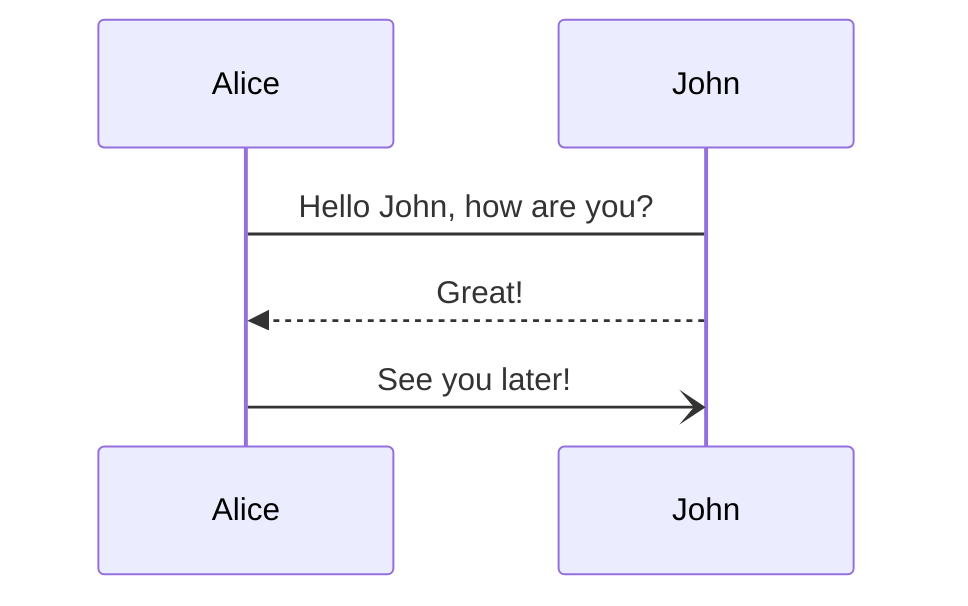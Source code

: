 sequenceDiagram
      Alice->John: Hello John, how are you?
      John-->>Alice: Great!
      Alice-)John: See you later!